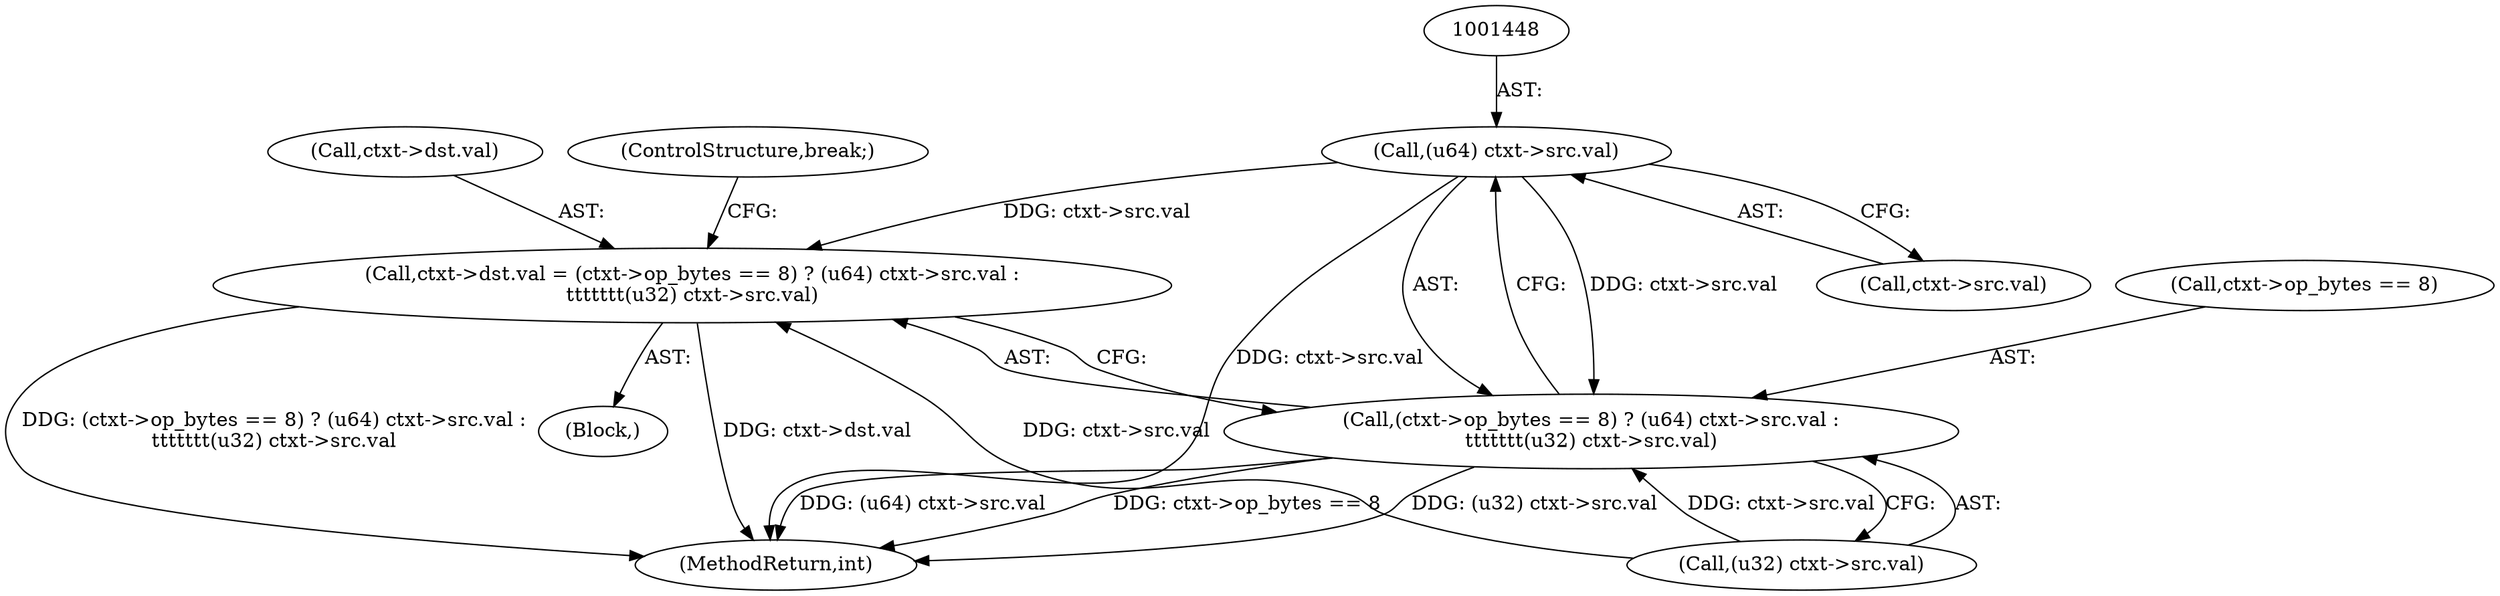 digraph "0_linux_234f3ce485d54017f15cf5e0699cff4100121601_8@pointer" {
"1001447" [label="(Call,(u64) ctxt->src.val)"];
"1001435" [label="(Call,ctxt->dst.val = (ctxt->op_bytes == 8) ? (u64) ctxt->src.val :\n\t\t\t\t\t\t\t(u32) ctxt->src.val)"];
"1001441" [label="(Call,(ctxt->op_bytes == 8) ? (u64) ctxt->src.val :\n\t\t\t\t\t\t\t(u32) ctxt->src.val)"];
"1001236" [label="(Block,)"];
"1001454" [label="(Call,(u32) ctxt->src.val)"];
"1001474" [label="(MethodReturn,int)"];
"1001436" [label="(Call,ctxt->dst.val)"];
"1001449" [label="(Call,ctxt->src.val)"];
"1001441" [label="(Call,(ctxt->op_bytes == 8) ? (u64) ctxt->src.val :\n\t\t\t\t\t\t\t(u32) ctxt->src.val)"];
"1001442" [label="(Call,ctxt->op_bytes == 8)"];
"1001461" [label="(ControlStructure,break;)"];
"1001435" [label="(Call,ctxt->dst.val = (ctxt->op_bytes == 8) ? (u64) ctxt->src.val :\n\t\t\t\t\t\t\t(u32) ctxt->src.val)"];
"1001447" [label="(Call,(u64) ctxt->src.val)"];
"1001447" -> "1001441"  [label="AST: "];
"1001447" -> "1001449"  [label="CFG: "];
"1001448" -> "1001447"  [label="AST: "];
"1001449" -> "1001447"  [label="AST: "];
"1001441" -> "1001447"  [label="CFG: "];
"1001447" -> "1001474"  [label="DDG: ctxt->src.val"];
"1001447" -> "1001435"  [label="DDG: ctxt->src.val"];
"1001447" -> "1001441"  [label="DDG: ctxt->src.val"];
"1001435" -> "1001236"  [label="AST: "];
"1001435" -> "1001441"  [label="CFG: "];
"1001436" -> "1001435"  [label="AST: "];
"1001441" -> "1001435"  [label="AST: "];
"1001461" -> "1001435"  [label="CFG: "];
"1001435" -> "1001474"  [label="DDG: ctxt->dst.val"];
"1001435" -> "1001474"  [label="DDG: (ctxt->op_bytes == 8) ? (u64) ctxt->src.val :\n\t\t\t\t\t\t\t(u32) ctxt->src.val"];
"1001454" -> "1001435"  [label="DDG: ctxt->src.val"];
"1001441" -> "1001454"  [label="CFG: "];
"1001442" -> "1001441"  [label="AST: "];
"1001454" -> "1001441"  [label="AST: "];
"1001441" -> "1001474"  [label="DDG: (u64) ctxt->src.val"];
"1001441" -> "1001474"  [label="DDG: ctxt->op_bytes == 8"];
"1001441" -> "1001474"  [label="DDG: (u32) ctxt->src.val"];
"1001454" -> "1001441"  [label="DDG: ctxt->src.val"];
}
